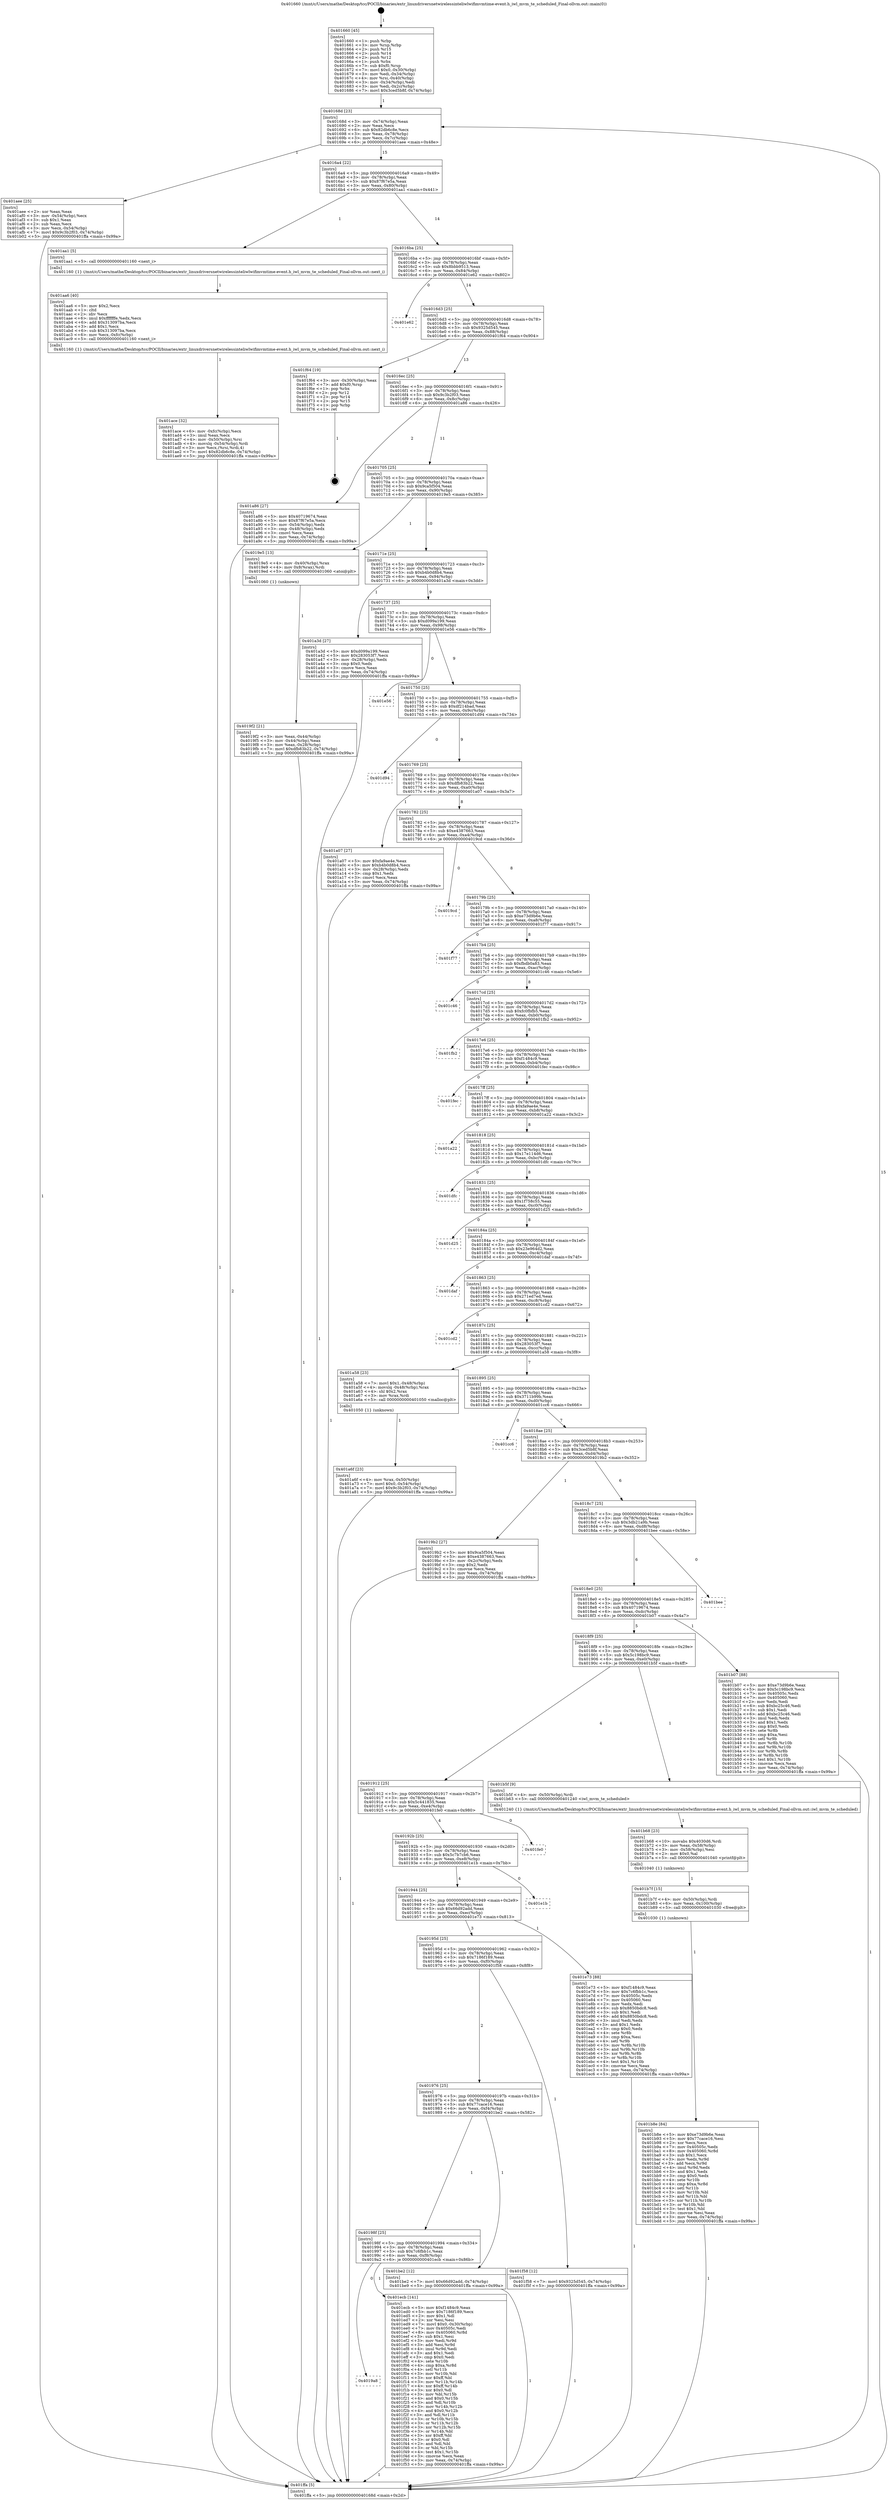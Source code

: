 digraph "0x401660" {
  label = "0x401660 (/mnt/c/Users/mathe/Desktop/tcc/POCII/binaries/extr_linuxdriversnetwirelessinteliwlwifimvmtime-event.h_iwl_mvm_te_scheduled_Final-ollvm.out::main(0))"
  labelloc = "t"
  node[shape=record]

  Entry [label="",width=0.3,height=0.3,shape=circle,fillcolor=black,style=filled]
  "0x40168d" [label="{
     0x40168d [23]\l
     | [instrs]\l
     &nbsp;&nbsp;0x40168d \<+3\>: mov -0x74(%rbp),%eax\l
     &nbsp;&nbsp;0x401690 \<+2\>: mov %eax,%ecx\l
     &nbsp;&nbsp;0x401692 \<+6\>: sub $0x82db6c8e,%ecx\l
     &nbsp;&nbsp;0x401698 \<+3\>: mov %eax,-0x78(%rbp)\l
     &nbsp;&nbsp;0x40169b \<+3\>: mov %ecx,-0x7c(%rbp)\l
     &nbsp;&nbsp;0x40169e \<+6\>: je 0000000000401aee \<main+0x48e\>\l
  }"]
  "0x401aee" [label="{
     0x401aee [25]\l
     | [instrs]\l
     &nbsp;&nbsp;0x401aee \<+2\>: xor %eax,%eax\l
     &nbsp;&nbsp;0x401af0 \<+3\>: mov -0x54(%rbp),%ecx\l
     &nbsp;&nbsp;0x401af3 \<+3\>: sub $0x1,%eax\l
     &nbsp;&nbsp;0x401af6 \<+2\>: sub %eax,%ecx\l
     &nbsp;&nbsp;0x401af8 \<+3\>: mov %ecx,-0x54(%rbp)\l
     &nbsp;&nbsp;0x401afb \<+7\>: movl $0x9c3b2f03,-0x74(%rbp)\l
     &nbsp;&nbsp;0x401b02 \<+5\>: jmp 0000000000401ffa \<main+0x99a\>\l
  }"]
  "0x4016a4" [label="{
     0x4016a4 [22]\l
     | [instrs]\l
     &nbsp;&nbsp;0x4016a4 \<+5\>: jmp 00000000004016a9 \<main+0x49\>\l
     &nbsp;&nbsp;0x4016a9 \<+3\>: mov -0x78(%rbp),%eax\l
     &nbsp;&nbsp;0x4016ac \<+5\>: sub $0x87f67e5a,%eax\l
     &nbsp;&nbsp;0x4016b1 \<+3\>: mov %eax,-0x80(%rbp)\l
     &nbsp;&nbsp;0x4016b4 \<+6\>: je 0000000000401aa1 \<main+0x441\>\l
  }"]
  Exit [label="",width=0.3,height=0.3,shape=circle,fillcolor=black,style=filled,peripheries=2]
  "0x401aa1" [label="{
     0x401aa1 [5]\l
     | [instrs]\l
     &nbsp;&nbsp;0x401aa1 \<+5\>: call 0000000000401160 \<next_i\>\l
     | [calls]\l
     &nbsp;&nbsp;0x401160 \{1\} (/mnt/c/Users/mathe/Desktop/tcc/POCII/binaries/extr_linuxdriversnetwirelessinteliwlwifimvmtime-event.h_iwl_mvm_te_scheduled_Final-ollvm.out::next_i)\l
  }"]
  "0x4016ba" [label="{
     0x4016ba [25]\l
     | [instrs]\l
     &nbsp;&nbsp;0x4016ba \<+5\>: jmp 00000000004016bf \<main+0x5f\>\l
     &nbsp;&nbsp;0x4016bf \<+3\>: mov -0x78(%rbp),%eax\l
     &nbsp;&nbsp;0x4016c2 \<+5\>: sub $0x8bbb9513,%eax\l
     &nbsp;&nbsp;0x4016c7 \<+6\>: mov %eax,-0x84(%rbp)\l
     &nbsp;&nbsp;0x4016cd \<+6\>: je 0000000000401e62 \<main+0x802\>\l
  }"]
  "0x4019a8" [label="{
     0x4019a8\l
  }", style=dashed]
  "0x401e62" [label="{
     0x401e62\l
  }", style=dashed]
  "0x4016d3" [label="{
     0x4016d3 [25]\l
     | [instrs]\l
     &nbsp;&nbsp;0x4016d3 \<+5\>: jmp 00000000004016d8 \<main+0x78\>\l
     &nbsp;&nbsp;0x4016d8 \<+3\>: mov -0x78(%rbp),%eax\l
     &nbsp;&nbsp;0x4016db \<+5\>: sub $0x9325d545,%eax\l
     &nbsp;&nbsp;0x4016e0 \<+6\>: mov %eax,-0x88(%rbp)\l
     &nbsp;&nbsp;0x4016e6 \<+6\>: je 0000000000401f64 \<main+0x904\>\l
  }"]
  "0x401ecb" [label="{
     0x401ecb [141]\l
     | [instrs]\l
     &nbsp;&nbsp;0x401ecb \<+5\>: mov $0xf1484c9,%eax\l
     &nbsp;&nbsp;0x401ed0 \<+5\>: mov $0x7186f189,%ecx\l
     &nbsp;&nbsp;0x401ed5 \<+2\>: mov $0x1,%dl\l
     &nbsp;&nbsp;0x401ed7 \<+2\>: xor %esi,%esi\l
     &nbsp;&nbsp;0x401ed9 \<+7\>: movl $0x0,-0x30(%rbp)\l
     &nbsp;&nbsp;0x401ee0 \<+7\>: mov 0x40505c,%edi\l
     &nbsp;&nbsp;0x401ee7 \<+8\>: mov 0x405060,%r8d\l
     &nbsp;&nbsp;0x401eef \<+3\>: sub $0x1,%esi\l
     &nbsp;&nbsp;0x401ef2 \<+3\>: mov %edi,%r9d\l
     &nbsp;&nbsp;0x401ef5 \<+3\>: add %esi,%r9d\l
     &nbsp;&nbsp;0x401ef8 \<+4\>: imul %r9d,%edi\l
     &nbsp;&nbsp;0x401efc \<+3\>: and $0x1,%edi\l
     &nbsp;&nbsp;0x401eff \<+3\>: cmp $0x0,%edi\l
     &nbsp;&nbsp;0x401f02 \<+4\>: sete %r10b\l
     &nbsp;&nbsp;0x401f06 \<+4\>: cmp $0xa,%r8d\l
     &nbsp;&nbsp;0x401f0a \<+4\>: setl %r11b\l
     &nbsp;&nbsp;0x401f0e \<+3\>: mov %r10b,%bl\l
     &nbsp;&nbsp;0x401f11 \<+3\>: xor $0xff,%bl\l
     &nbsp;&nbsp;0x401f14 \<+3\>: mov %r11b,%r14b\l
     &nbsp;&nbsp;0x401f17 \<+4\>: xor $0xff,%r14b\l
     &nbsp;&nbsp;0x401f1b \<+3\>: xor $0x0,%dl\l
     &nbsp;&nbsp;0x401f1e \<+3\>: mov %bl,%r15b\l
     &nbsp;&nbsp;0x401f21 \<+4\>: and $0x0,%r15b\l
     &nbsp;&nbsp;0x401f25 \<+3\>: and %dl,%r10b\l
     &nbsp;&nbsp;0x401f28 \<+3\>: mov %r14b,%r12b\l
     &nbsp;&nbsp;0x401f2b \<+4\>: and $0x0,%r12b\l
     &nbsp;&nbsp;0x401f2f \<+3\>: and %dl,%r11b\l
     &nbsp;&nbsp;0x401f32 \<+3\>: or %r10b,%r15b\l
     &nbsp;&nbsp;0x401f35 \<+3\>: or %r11b,%r12b\l
     &nbsp;&nbsp;0x401f38 \<+3\>: xor %r12b,%r15b\l
     &nbsp;&nbsp;0x401f3b \<+3\>: or %r14b,%bl\l
     &nbsp;&nbsp;0x401f3e \<+3\>: xor $0xff,%bl\l
     &nbsp;&nbsp;0x401f41 \<+3\>: or $0x0,%dl\l
     &nbsp;&nbsp;0x401f44 \<+2\>: and %dl,%bl\l
     &nbsp;&nbsp;0x401f46 \<+3\>: or %bl,%r15b\l
     &nbsp;&nbsp;0x401f49 \<+4\>: test $0x1,%r15b\l
     &nbsp;&nbsp;0x401f4d \<+3\>: cmovne %ecx,%eax\l
     &nbsp;&nbsp;0x401f50 \<+3\>: mov %eax,-0x74(%rbp)\l
     &nbsp;&nbsp;0x401f53 \<+5\>: jmp 0000000000401ffa \<main+0x99a\>\l
  }"]
  "0x401f64" [label="{
     0x401f64 [19]\l
     | [instrs]\l
     &nbsp;&nbsp;0x401f64 \<+3\>: mov -0x30(%rbp),%eax\l
     &nbsp;&nbsp;0x401f67 \<+7\>: add $0xf0,%rsp\l
     &nbsp;&nbsp;0x401f6e \<+1\>: pop %rbx\l
     &nbsp;&nbsp;0x401f6f \<+2\>: pop %r12\l
     &nbsp;&nbsp;0x401f71 \<+2\>: pop %r14\l
     &nbsp;&nbsp;0x401f73 \<+2\>: pop %r15\l
     &nbsp;&nbsp;0x401f75 \<+1\>: pop %rbp\l
     &nbsp;&nbsp;0x401f76 \<+1\>: ret\l
  }"]
  "0x4016ec" [label="{
     0x4016ec [25]\l
     | [instrs]\l
     &nbsp;&nbsp;0x4016ec \<+5\>: jmp 00000000004016f1 \<main+0x91\>\l
     &nbsp;&nbsp;0x4016f1 \<+3\>: mov -0x78(%rbp),%eax\l
     &nbsp;&nbsp;0x4016f4 \<+5\>: sub $0x9c3b2f03,%eax\l
     &nbsp;&nbsp;0x4016f9 \<+6\>: mov %eax,-0x8c(%rbp)\l
     &nbsp;&nbsp;0x4016ff \<+6\>: je 0000000000401a86 \<main+0x426\>\l
  }"]
  "0x40198f" [label="{
     0x40198f [25]\l
     | [instrs]\l
     &nbsp;&nbsp;0x40198f \<+5\>: jmp 0000000000401994 \<main+0x334\>\l
     &nbsp;&nbsp;0x401994 \<+3\>: mov -0x78(%rbp),%eax\l
     &nbsp;&nbsp;0x401997 \<+5\>: sub $0x7c6fbb1c,%eax\l
     &nbsp;&nbsp;0x40199c \<+6\>: mov %eax,-0xf8(%rbp)\l
     &nbsp;&nbsp;0x4019a2 \<+6\>: je 0000000000401ecb \<main+0x86b\>\l
  }"]
  "0x401a86" [label="{
     0x401a86 [27]\l
     | [instrs]\l
     &nbsp;&nbsp;0x401a86 \<+5\>: mov $0x40719674,%eax\l
     &nbsp;&nbsp;0x401a8b \<+5\>: mov $0x87f67e5a,%ecx\l
     &nbsp;&nbsp;0x401a90 \<+3\>: mov -0x54(%rbp),%edx\l
     &nbsp;&nbsp;0x401a93 \<+3\>: cmp -0x48(%rbp),%edx\l
     &nbsp;&nbsp;0x401a96 \<+3\>: cmovl %ecx,%eax\l
     &nbsp;&nbsp;0x401a99 \<+3\>: mov %eax,-0x74(%rbp)\l
     &nbsp;&nbsp;0x401a9c \<+5\>: jmp 0000000000401ffa \<main+0x99a\>\l
  }"]
  "0x401705" [label="{
     0x401705 [25]\l
     | [instrs]\l
     &nbsp;&nbsp;0x401705 \<+5\>: jmp 000000000040170a \<main+0xaa\>\l
     &nbsp;&nbsp;0x40170a \<+3\>: mov -0x78(%rbp),%eax\l
     &nbsp;&nbsp;0x40170d \<+5\>: sub $0x9ca5f504,%eax\l
     &nbsp;&nbsp;0x401712 \<+6\>: mov %eax,-0x90(%rbp)\l
     &nbsp;&nbsp;0x401718 \<+6\>: je 00000000004019e5 \<main+0x385\>\l
  }"]
  "0x401be2" [label="{
     0x401be2 [12]\l
     | [instrs]\l
     &nbsp;&nbsp;0x401be2 \<+7\>: movl $0x66d92add,-0x74(%rbp)\l
     &nbsp;&nbsp;0x401be9 \<+5\>: jmp 0000000000401ffa \<main+0x99a\>\l
  }"]
  "0x4019e5" [label="{
     0x4019e5 [13]\l
     | [instrs]\l
     &nbsp;&nbsp;0x4019e5 \<+4\>: mov -0x40(%rbp),%rax\l
     &nbsp;&nbsp;0x4019e9 \<+4\>: mov 0x8(%rax),%rdi\l
     &nbsp;&nbsp;0x4019ed \<+5\>: call 0000000000401060 \<atoi@plt\>\l
     | [calls]\l
     &nbsp;&nbsp;0x401060 \{1\} (unknown)\l
  }"]
  "0x40171e" [label="{
     0x40171e [25]\l
     | [instrs]\l
     &nbsp;&nbsp;0x40171e \<+5\>: jmp 0000000000401723 \<main+0xc3\>\l
     &nbsp;&nbsp;0x401723 \<+3\>: mov -0x78(%rbp),%eax\l
     &nbsp;&nbsp;0x401726 \<+5\>: sub $0xb4b0d8b4,%eax\l
     &nbsp;&nbsp;0x40172b \<+6\>: mov %eax,-0x94(%rbp)\l
     &nbsp;&nbsp;0x401731 \<+6\>: je 0000000000401a3d \<main+0x3dd\>\l
  }"]
  "0x401976" [label="{
     0x401976 [25]\l
     | [instrs]\l
     &nbsp;&nbsp;0x401976 \<+5\>: jmp 000000000040197b \<main+0x31b\>\l
     &nbsp;&nbsp;0x40197b \<+3\>: mov -0x78(%rbp),%eax\l
     &nbsp;&nbsp;0x40197e \<+5\>: sub $0x77cace16,%eax\l
     &nbsp;&nbsp;0x401983 \<+6\>: mov %eax,-0xf4(%rbp)\l
     &nbsp;&nbsp;0x401989 \<+6\>: je 0000000000401be2 \<main+0x582\>\l
  }"]
  "0x401a3d" [label="{
     0x401a3d [27]\l
     | [instrs]\l
     &nbsp;&nbsp;0x401a3d \<+5\>: mov $0xd099a199,%eax\l
     &nbsp;&nbsp;0x401a42 \<+5\>: mov $0x283053f7,%ecx\l
     &nbsp;&nbsp;0x401a47 \<+3\>: mov -0x28(%rbp),%edx\l
     &nbsp;&nbsp;0x401a4a \<+3\>: cmp $0x0,%edx\l
     &nbsp;&nbsp;0x401a4d \<+3\>: cmove %ecx,%eax\l
     &nbsp;&nbsp;0x401a50 \<+3\>: mov %eax,-0x74(%rbp)\l
     &nbsp;&nbsp;0x401a53 \<+5\>: jmp 0000000000401ffa \<main+0x99a\>\l
  }"]
  "0x401737" [label="{
     0x401737 [25]\l
     | [instrs]\l
     &nbsp;&nbsp;0x401737 \<+5\>: jmp 000000000040173c \<main+0xdc\>\l
     &nbsp;&nbsp;0x40173c \<+3\>: mov -0x78(%rbp),%eax\l
     &nbsp;&nbsp;0x40173f \<+5\>: sub $0xd099a199,%eax\l
     &nbsp;&nbsp;0x401744 \<+6\>: mov %eax,-0x98(%rbp)\l
     &nbsp;&nbsp;0x40174a \<+6\>: je 0000000000401e56 \<main+0x7f6\>\l
  }"]
  "0x401f58" [label="{
     0x401f58 [12]\l
     | [instrs]\l
     &nbsp;&nbsp;0x401f58 \<+7\>: movl $0x9325d545,-0x74(%rbp)\l
     &nbsp;&nbsp;0x401f5f \<+5\>: jmp 0000000000401ffa \<main+0x99a\>\l
  }"]
  "0x401e56" [label="{
     0x401e56\l
  }", style=dashed]
  "0x401750" [label="{
     0x401750 [25]\l
     | [instrs]\l
     &nbsp;&nbsp;0x401750 \<+5\>: jmp 0000000000401755 \<main+0xf5\>\l
     &nbsp;&nbsp;0x401755 \<+3\>: mov -0x78(%rbp),%eax\l
     &nbsp;&nbsp;0x401758 \<+5\>: sub $0xdf214bad,%eax\l
     &nbsp;&nbsp;0x40175d \<+6\>: mov %eax,-0x9c(%rbp)\l
     &nbsp;&nbsp;0x401763 \<+6\>: je 0000000000401d94 \<main+0x734\>\l
  }"]
  "0x40195d" [label="{
     0x40195d [25]\l
     | [instrs]\l
     &nbsp;&nbsp;0x40195d \<+5\>: jmp 0000000000401962 \<main+0x302\>\l
     &nbsp;&nbsp;0x401962 \<+3\>: mov -0x78(%rbp),%eax\l
     &nbsp;&nbsp;0x401965 \<+5\>: sub $0x7186f189,%eax\l
     &nbsp;&nbsp;0x40196a \<+6\>: mov %eax,-0xf0(%rbp)\l
     &nbsp;&nbsp;0x401970 \<+6\>: je 0000000000401f58 \<main+0x8f8\>\l
  }"]
  "0x401d94" [label="{
     0x401d94\l
  }", style=dashed]
  "0x401769" [label="{
     0x401769 [25]\l
     | [instrs]\l
     &nbsp;&nbsp;0x401769 \<+5\>: jmp 000000000040176e \<main+0x10e\>\l
     &nbsp;&nbsp;0x40176e \<+3\>: mov -0x78(%rbp),%eax\l
     &nbsp;&nbsp;0x401771 \<+5\>: sub $0xdfb83b22,%eax\l
     &nbsp;&nbsp;0x401776 \<+6\>: mov %eax,-0xa0(%rbp)\l
     &nbsp;&nbsp;0x40177c \<+6\>: je 0000000000401a07 \<main+0x3a7\>\l
  }"]
  "0x401e73" [label="{
     0x401e73 [88]\l
     | [instrs]\l
     &nbsp;&nbsp;0x401e73 \<+5\>: mov $0xf1484c9,%eax\l
     &nbsp;&nbsp;0x401e78 \<+5\>: mov $0x7c6fbb1c,%ecx\l
     &nbsp;&nbsp;0x401e7d \<+7\>: mov 0x40505c,%edx\l
     &nbsp;&nbsp;0x401e84 \<+7\>: mov 0x405060,%esi\l
     &nbsp;&nbsp;0x401e8b \<+2\>: mov %edx,%edi\l
     &nbsp;&nbsp;0x401e8d \<+6\>: sub $0x8850bdc8,%edi\l
     &nbsp;&nbsp;0x401e93 \<+3\>: sub $0x1,%edi\l
     &nbsp;&nbsp;0x401e96 \<+6\>: add $0x8850bdc8,%edi\l
     &nbsp;&nbsp;0x401e9c \<+3\>: imul %edi,%edx\l
     &nbsp;&nbsp;0x401e9f \<+3\>: and $0x1,%edx\l
     &nbsp;&nbsp;0x401ea2 \<+3\>: cmp $0x0,%edx\l
     &nbsp;&nbsp;0x401ea5 \<+4\>: sete %r8b\l
     &nbsp;&nbsp;0x401ea9 \<+3\>: cmp $0xa,%esi\l
     &nbsp;&nbsp;0x401eac \<+4\>: setl %r9b\l
     &nbsp;&nbsp;0x401eb0 \<+3\>: mov %r8b,%r10b\l
     &nbsp;&nbsp;0x401eb3 \<+3\>: and %r9b,%r10b\l
     &nbsp;&nbsp;0x401eb6 \<+3\>: xor %r9b,%r8b\l
     &nbsp;&nbsp;0x401eb9 \<+3\>: or %r8b,%r10b\l
     &nbsp;&nbsp;0x401ebc \<+4\>: test $0x1,%r10b\l
     &nbsp;&nbsp;0x401ec0 \<+3\>: cmovne %ecx,%eax\l
     &nbsp;&nbsp;0x401ec3 \<+3\>: mov %eax,-0x74(%rbp)\l
     &nbsp;&nbsp;0x401ec6 \<+5\>: jmp 0000000000401ffa \<main+0x99a\>\l
  }"]
  "0x401a07" [label="{
     0x401a07 [27]\l
     | [instrs]\l
     &nbsp;&nbsp;0x401a07 \<+5\>: mov $0xfa9ae4e,%eax\l
     &nbsp;&nbsp;0x401a0c \<+5\>: mov $0xb4b0d8b4,%ecx\l
     &nbsp;&nbsp;0x401a11 \<+3\>: mov -0x28(%rbp),%edx\l
     &nbsp;&nbsp;0x401a14 \<+3\>: cmp $0x1,%edx\l
     &nbsp;&nbsp;0x401a17 \<+3\>: cmovl %ecx,%eax\l
     &nbsp;&nbsp;0x401a1a \<+3\>: mov %eax,-0x74(%rbp)\l
     &nbsp;&nbsp;0x401a1d \<+5\>: jmp 0000000000401ffa \<main+0x99a\>\l
  }"]
  "0x401782" [label="{
     0x401782 [25]\l
     | [instrs]\l
     &nbsp;&nbsp;0x401782 \<+5\>: jmp 0000000000401787 \<main+0x127\>\l
     &nbsp;&nbsp;0x401787 \<+3\>: mov -0x78(%rbp),%eax\l
     &nbsp;&nbsp;0x40178a \<+5\>: sub $0xe4387663,%eax\l
     &nbsp;&nbsp;0x40178f \<+6\>: mov %eax,-0xa4(%rbp)\l
     &nbsp;&nbsp;0x401795 \<+6\>: je 00000000004019cd \<main+0x36d\>\l
  }"]
  "0x401944" [label="{
     0x401944 [25]\l
     | [instrs]\l
     &nbsp;&nbsp;0x401944 \<+5\>: jmp 0000000000401949 \<main+0x2e9\>\l
     &nbsp;&nbsp;0x401949 \<+3\>: mov -0x78(%rbp),%eax\l
     &nbsp;&nbsp;0x40194c \<+5\>: sub $0x66d92add,%eax\l
     &nbsp;&nbsp;0x401951 \<+6\>: mov %eax,-0xec(%rbp)\l
     &nbsp;&nbsp;0x401957 \<+6\>: je 0000000000401e73 \<main+0x813\>\l
  }"]
  "0x4019cd" [label="{
     0x4019cd\l
  }", style=dashed]
  "0x40179b" [label="{
     0x40179b [25]\l
     | [instrs]\l
     &nbsp;&nbsp;0x40179b \<+5\>: jmp 00000000004017a0 \<main+0x140\>\l
     &nbsp;&nbsp;0x4017a0 \<+3\>: mov -0x78(%rbp),%eax\l
     &nbsp;&nbsp;0x4017a3 \<+5\>: sub $0xe73d9b6e,%eax\l
     &nbsp;&nbsp;0x4017a8 \<+6\>: mov %eax,-0xa8(%rbp)\l
     &nbsp;&nbsp;0x4017ae \<+6\>: je 0000000000401f77 \<main+0x917\>\l
  }"]
  "0x401e1b" [label="{
     0x401e1b\l
  }", style=dashed]
  "0x401f77" [label="{
     0x401f77\l
  }", style=dashed]
  "0x4017b4" [label="{
     0x4017b4 [25]\l
     | [instrs]\l
     &nbsp;&nbsp;0x4017b4 \<+5\>: jmp 00000000004017b9 \<main+0x159\>\l
     &nbsp;&nbsp;0x4017b9 \<+3\>: mov -0x78(%rbp),%eax\l
     &nbsp;&nbsp;0x4017bc \<+5\>: sub $0xfbdb0a83,%eax\l
     &nbsp;&nbsp;0x4017c1 \<+6\>: mov %eax,-0xac(%rbp)\l
     &nbsp;&nbsp;0x4017c7 \<+6\>: je 0000000000401c46 \<main+0x5e6\>\l
  }"]
  "0x40192b" [label="{
     0x40192b [25]\l
     | [instrs]\l
     &nbsp;&nbsp;0x40192b \<+5\>: jmp 0000000000401930 \<main+0x2d0\>\l
     &nbsp;&nbsp;0x401930 \<+3\>: mov -0x78(%rbp),%eax\l
     &nbsp;&nbsp;0x401933 \<+5\>: sub $0x5c7b7cb6,%eax\l
     &nbsp;&nbsp;0x401938 \<+6\>: mov %eax,-0xe8(%rbp)\l
     &nbsp;&nbsp;0x40193e \<+6\>: je 0000000000401e1b \<main+0x7bb\>\l
  }"]
  "0x401c46" [label="{
     0x401c46\l
  }", style=dashed]
  "0x4017cd" [label="{
     0x4017cd [25]\l
     | [instrs]\l
     &nbsp;&nbsp;0x4017cd \<+5\>: jmp 00000000004017d2 \<main+0x172\>\l
     &nbsp;&nbsp;0x4017d2 \<+3\>: mov -0x78(%rbp),%eax\l
     &nbsp;&nbsp;0x4017d5 \<+5\>: sub $0xfc0fbfb5,%eax\l
     &nbsp;&nbsp;0x4017da \<+6\>: mov %eax,-0xb0(%rbp)\l
     &nbsp;&nbsp;0x4017e0 \<+6\>: je 0000000000401fb2 \<main+0x952\>\l
  }"]
  "0x401fe0" [label="{
     0x401fe0\l
  }", style=dashed]
  "0x401fb2" [label="{
     0x401fb2\l
  }", style=dashed]
  "0x4017e6" [label="{
     0x4017e6 [25]\l
     | [instrs]\l
     &nbsp;&nbsp;0x4017e6 \<+5\>: jmp 00000000004017eb \<main+0x18b\>\l
     &nbsp;&nbsp;0x4017eb \<+3\>: mov -0x78(%rbp),%eax\l
     &nbsp;&nbsp;0x4017ee \<+5\>: sub $0xf1484c9,%eax\l
     &nbsp;&nbsp;0x4017f3 \<+6\>: mov %eax,-0xb4(%rbp)\l
     &nbsp;&nbsp;0x4017f9 \<+6\>: je 0000000000401fec \<main+0x98c\>\l
  }"]
  "0x401b8e" [label="{
     0x401b8e [84]\l
     | [instrs]\l
     &nbsp;&nbsp;0x401b8e \<+5\>: mov $0xe73d9b6e,%eax\l
     &nbsp;&nbsp;0x401b93 \<+5\>: mov $0x77cace16,%esi\l
     &nbsp;&nbsp;0x401b98 \<+2\>: xor %ecx,%ecx\l
     &nbsp;&nbsp;0x401b9a \<+7\>: mov 0x40505c,%edx\l
     &nbsp;&nbsp;0x401ba1 \<+8\>: mov 0x405060,%r8d\l
     &nbsp;&nbsp;0x401ba9 \<+3\>: sub $0x1,%ecx\l
     &nbsp;&nbsp;0x401bac \<+3\>: mov %edx,%r9d\l
     &nbsp;&nbsp;0x401baf \<+3\>: add %ecx,%r9d\l
     &nbsp;&nbsp;0x401bb2 \<+4\>: imul %r9d,%edx\l
     &nbsp;&nbsp;0x401bb6 \<+3\>: and $0x1,%edx\l
     &nbsp;&nbsp;0x401bb9 \<+3\>: cmp $0x0,%edx\l
     &nbsp;&nbsp;0x401bbc \<+4\>: sete %r10b\l
     &nbsp;&nbsp;0x401bc0 \<+4\>: cmp $0xa,%r8d\l
     &nbsp;&nbsp;0x401bc4 \<+4\>: setl %r11b\l
     &nbsp;&nbsp;0x401bc8 \<+3\>: mov %r10b,%bl\l
     &nbsp;&nbsp;0x401bcb \<+3\>: and %r11b,%bl\l
     &nbsp;&nbsp;0x401bce \<+3\>: xor %r11b,%r10b\l
     &nbsp;&nbsp;0x401bd1 \<+3\>: or %r10b,%bl\l
     &nbsp;&nbsp;0x401bd4 \<+3\>: test $0x1,%bl\l
     &nbsp;&nbsp;0x401bd7 \<+3\>: cmovne %esi,%eax\l
     &nbsp;&nbsp;0x401bda \<+3\>: mov %eax,-0x74(%rbp)\l
     &nbsp;&nbsp;0x401bdd \<+5\>: jmp 0000000000401ffa \<main+0x99a\>\l
  }"]
  "0x401fec" [label="{
     0x401fec\l
  }", style=dashed]
  "0x4017ff" [label="{
     0x4017ff [25]\l
     | [instrs]\l
     &nbsp;&nbsp;0x4017ff \<+5\>: jmp 0000000000401804 \<main+0x1a4\>\l
     &nbsp;&nbsp;0x401804 \<+3\>: mov -0x78(%rbp),%eax\l
     &nbsp;&nbsp;0x401807 \<+5\>: sub $0xfa9ae4e,%eax\l
     &nbsp;&nbsp;0x40180c \<+6\>: mov %eax,-0xb8(%rbp)\l
     &nbsp;&nbsp;0x401812 \<+6\>: je 0000000000401a22 \<main+0x3c2\>\l
  }"]
  "0x401b7f" [label="{
     0x401b7f [15]\l
     | [instrs]\l
     &nbsp;&nbsp;0x401b7f \<+4\>: mov -0x50(%rbp),%rdi\l
     &nbsp;&nbsp;0x401b83 \<+6\>: mov %eax,-0x100(%rbp)\l
     &nbsp;&nbsp;0x401b89 \<+5\>: call 0000000000401030 \<free@plt\>\l
     | [calls]\l
     &nbsp;&nbsp;0x401030 \{1\} (unknown)\l
  }"]
  "0x401a22" [label="{
     0x401a22\l
  }", style=dashed]
  "0x401818" [label="{
     0x401818 [25]\l
     | [instrs]\l
     &nbsp;&nbsp;0x401818 \<+5\>: jmp 000000000040181d \<main+0x1bd\>\l
     &nbsp;&nbsp;0x40181d \<+3\>: mov -0x78(%rbp),%eax\l
     &nbsp;&nbsp;0x401820 \<+5\>: sub $0x17e114d6,%eax\l
     &nbsp;&nbsp;0x401825 \<+6\>: mov %eax,-0xbc(%rbp)\l
     &nbsp;&nbsp;0x40182b \<+6\>: je 0000000000401dfc \<main+0x79c\>\l
  }"]
  "0x401b68" [label="{
     0x401b68 [23]\l
     | [instrs]\l
     &nbsp;&nbsp;0x401b68 \<+10\>: movabs $0x4030d6,%rdi\l
     &nbsp;&nbsp;0x401b72 \<+3\>: mov %eax,-0x58(%rbp)\l
     &nbsp;&nbsp;0x401b75 \<+3\>: mov -0x58(%rbp),%esi\l
     &nbsp;&nbsp;0x401b78 \<+2\>: mov $0x0,%al\l
     &nbsp;&nbsp;0x401b7a \<+5\>: call 0000000000401040 \<printf@plt\>\l
     | [calls]\l
     &nbsp;&nbsp;0x401040 \{1\} (unknown)\l
  }"]
  "0x401dfc" [label="{
     0x401dfc\l
  }", style=dashed]
  "0x401831" [label="{
     0x401831 [25]\l
     | [instrs]\l
     &nbsp;&nbsp;0x401831 \<+5\>: jmp 0000000000401836 \<main+0x1d6\>\l
     &nbsp;&nbsp;0x401836 \<+3\>: mov -0x78(%rbp),%eax\l
     &nbsp;&nbsp;0x401839 \<+5\>: sub $0x1f758c55,%eax\l
     &nbsp;&nbsp;0x40183e \<+6\>: mov %eax,-0xc0(%rbp)\l
     &nbsp;&nbsp;0x401844 \<+6\>: je 0000000000401d25 \<main+0x6c5\>\l
  }"]
  "0x401912" [label="{
     0x401912 [25]\l
     | [instrs]\l
     &nbsp;&nbsp;0x401912 \<+5\>: jmp 0000000000401917 \<main+0x2b7\>\l
     &nbsp;&nbsp;0x401917 \<+3\>: mov -0x78(%rbp),%eax\l
     &nbsp;&nbsp;0x40191a \<+5\>: sub $0x5c441835,%eax\l
     &nbsp;&nbsp;0x40191f \<+6\>: mov %eax,-0xe4(%rbp)\l
     &nbsp;&nbsp;0x401925 \<+6\>: je 0000000000401fe0 \<main+0x980\>\l
  }"]
  "0x401d25" [label="{
     0x401d25\l
  }", style=dashed]
  "0x40184a" [label="{
     0x40184a [25]\l
     | [instrs]\l
     &nbsp;&nbsp;0x40184a \<+5\>: jmp 000000000040184f \<main+0x1ef\>\l
     &nbsp;&nbsp;0x40184f \<+3\>: mov -0x78(%rbp),%eax\l
     &nbsp;&nbsp;0x401852 \<+5\>: sub $0x23e964d2,%eax\l
     &nbsp;&nbsp;0x401857 \<+6\>: mov %eax,-0xc4(%rbp)\l
     &nbsp;&nbsp;0x40185d \<+6\>: je 0000000000401daf \<main+0x74f\>\l
  }"]
  "0x401b5f" [label="{
     0x401b5f [9]\l
     | [instrs]\l
     &nbsp;&nbsp;0x401b5f \<+4\>: mov -0x50(%rbp),%rdi\l
     &nbsp;&nbsp;0x401b63 \<+5\>: call 0000000000401240 \<iwl_mvm_te_scheduled\>\l
     | [calls]\l
     &nbsp;&nbsp;0x401240 \{1\} (/mnt/c/Users/mathe/Desktop/tcc/POCII/binaries/extr_linuxdriversnetwirelessinteliwlwifimvmtime-event.h_iwl_mvm_te_scheduled_Final-ollvm.out::iwl_mvm_te_scheduled)\l
  }"]
  "0x401daf" [label="{
     0x401daf\l
  }", style=dashed]
  "0x401863" [label="{
     0x401863 [25]\l
     | [instrs]\l
     &nbsp;&nbsp;0x401863 \<+5\>: jmp 0000000000401868 \<main+0x208\>\l
     &nbsp;&nbsp;0x401868 \<+3\>: mov -0x78(%rbp),%eax\l
     &nbsp;&nbsp;0x40186b \<+5\>: sub $0x271ed7ed,%eax\l
     &nbsp;&nbsp;0x401870 \<+6\>: mov %eax,-0xc8(%rbp)\l
     &nbsp;&nbsp;0x401876 \<+6\>: je 0000000000401cd2 \<main+0x672\>\l
  }"]
  "0x4018f9" [label="{
     0x4018f9 [25]\l
     | [instrs]\l
     &nbsp;&nbsp;0x4018f9 \<+5\>: jmp 00000000004018fe \<main+0x29e\>\l
     &nbsp;&nbsp;0x4018fe \<+3\>: mov -0x78(%rbp),%eax\l
     &nbsp;&nbsp;0x401901 \<+5\>: sub $0x5c198bc9,%eax\l
     &nbsp;&nbsp;0x401906 \<+6\>: mov %eax,-0xe0(%rbp)\l
     &nbsp;&nbsp;0x40190c \<+6\>: je 0000000000401b5f \<main+0x4ff\>\l
  }"]
  "0x401cd2" [label="{
     0x401cd2\l
  }", style=dashed]
  "0x40187c" [label="{
     0x40187c [25]\l
     | [instrs]\l
     &nbsp;&nbsp;0x40187c \<+5\>: jmp 0000000000401881 \<main+0x221\>\l
     &nbsp;&nbsp;0x401881 \<+3\>: mov -0x78(%rbp),%eax\l
     &nbsp;&nbsp;0x401884 \<+5\>: sub $0x283053f7,%eax\l
     &nbsp;&nbsp;0x401889 \<+6\>: mov %eax,-0xcc(%rbp)\l
     &nbsp;&nbsp;0x40188f \<+6\>: je 0000000000401a58 \<main+0x3f8\>\l
  }"]
  "0x401b07" [label="{
     0x401b07 [88]\l
     | [instrs]\l
     &nbsp;&nbsp;0x401b07 \<+5\>: mov $0xe73d9b6e,%eax\l
     &nbsp;&nbsp;0x401b0c \<+5\>: mov $0x5c198bc9,%ecx\l
     &nbsp;&nbsp;0x401b11 \<+7\>: mov 0x40505c,%edx\l
     &nbsp;&nbsp;0x401b18 \<+7\>: mov 0x405060,%esi\l
     &nbsp;&nbsp;0x401b1f \<+2\>: mov %edx,%edi\l
     &nbsp;&nbsp;0x401b21 \<+6\>: sub $0xbc25c46,%edi\l
     &nbsp;&nbsp;0x401b27 \<+3\>: sub $0x1,%edi\l
     &nbsp;&nbsp;0x401b2a \<+6\>: add $0xbc25c46,%edi\l
     &nbsp;&nbsp;0x401b30 \<+3\>: imul %edi,%edx\l
     &nbsp;&nbsp;0x401b33 \<+3\>: and $0x1,%edx\l
     &nbsp;&nbsp;0x401b36 \<+3\>: cmp $0x0,%edx\l
     &nbsp;&nbsp;0x401b39 \<+4\>: sete %r8b\l
     &nbsp;&nbsp;0x401b3d \<+3\>: cmp $0xa,%esi\l
     &nbsp;&nbsp;0x401b40 \<+4\>: setl %r9b\l
     &nbsp;&nbsp;0x401b44 \<+3\>: mov %r8b,%r10b\l
     &nbsp;&nbsp;0x401b47 \<+3\>: and %r9b,%r10b\l
     &nbsp;&nbsp;0x401b4a \<+3\>: xor %r9b,%r8b\l
     &nbsp;&nbsp;0x401b4d \<+3\>: or %r8b,%r10b\l
     &nbsp;&nbsp;0x401b50 \<+4\>: test $0x1,%r10b\l
     &nbsp;&nbsp;0x401b54 \<+3\>: cmovne %ecx,%eax\l
     &nbsp;&nbsp;0x401b57 \<+3\>: mov %eax,-0x74(%rbp)\l
     &nbsp;&nbsp;0x401b5a \<+5\>: jmp 0000000000401ffa \<main+0x99a\>\l
  }"]
  "0x401a58" [label="{
     0x401a58 [23]\l
     | [instrs]\l
     &nbsp;&nbsp;0x401a58 \<+7\>: movl $0x1,-0x48(%rbp)\l
     &nbsp;&nbsp;0x401a5f \<+4\>: movslq -0x48(%rbp),%rax\l
     &nbsp;&nbsp;0x401a63 \<+4\>: shl $0x2,%rax\l
     &nbsp;&nbsp;0x401a67 \<+3\>: mov %rax,%rdi\l
     &nbsp;&nbsp;0x401a6a \<+5\>: call 0000000000401050 \<malloc@plt\>\l
     | [calls]\l
     &nbsp;&nbsp;0x401050 \{1\} (unknown)\l
  }"]
  "0x401895" [label="{
     0x401895 [25]\l
     | [instrs]\l
     &nbsp;&nbsp;0x401895 \<+5\>: jmp 000000000040189a \<main+0x23a\>\l
     &nbsp;&nbsp;0x40189a \<+3\>: mov -0x78(%rbp),%eax\l
     &nbsp;&nbsp;0x40189d \<+5\>: sub $0x3711b99b,%eax\l
     &nbsp;&nbsp;0x4018a2 \<+6\>: mov %eax,-0xd0(%rbp)\l
     &nbsp;&nbsp;0x4018a8 \<+6\>: je 0000000000401cc6 \<main+0x666\>\l
  }"]
  "0x4018e0" [label="{
     0x4018e0 [25]\l
     | [instrs]\l
     &nbsp;&nbsp;0x4018e0 \<+5\>: jmp 00000000004018e5 \<main+0x285\>\l
     &nbsp;&nbsp;0x4018e5 \<+3\>: mov -0x78(%rbp),%eax\l
     &nbsp;&nbsp;0x4018e8 \<+5\>: sub $0x40719674,%eax\l
     &nbsp;&nbsp;0x4018ed \<+6\>: mov %eax,-0xdc(%rbp)\l
     &nbsp;&nbsp;0x4018f3 \<+6\>: je 0000000000401b07 \<main+0x4a7\>\l
  }"]
  "0x401cc6" [label="{
     0x401cc6\l
  }", style=dashed]
  "0x4018ae" [label="{
     0x4018ae [25]\l
     | [instrs]\l
     &nbsp;&nbsp;0x4018ae \<+5\>: jmp 00000000004018b3 \<main+0x253\>\l
     &nbsp;&nbsp;0x4018b3 \<+3\>: mov -0x78(%rbp),%eax\l
     &nbsp;&nbsp;0x4018b6 \<+5\>: sub $0x3ced5b8f,%eax\l
     &nbsp;&nbsp;0x4018bb \<+6\>: mov %eax,-0xd4(%rbp)\l
     &nbsp;&nbsp;0x4018c1 \<+6\>: je 00000000004019b2 \<main+0x352\>\l
  }"]
  "0x401bee" [label="{
     0x401bee\l
  }", style=dashed]
  "0x4019b2" [label="{
     0x4019b2 [27]\l
     | [instrs]\l
     &nbsp;&nbsp;0x4019b2 \<+5\>: mov $0x9ca5f504,%eax\l
     &nbsp;&nbsp;0x4019b7 \<+5\>: mov $0xe4387663,%ecx\l
     &nbsp;&nbsp;0x4019bc \<+3\>: mov -0x2c(%rbp),%edx\l
     &nbsp;&nbsp;0x4019bf \<+3\>: cmp $0x2,%edx\l
     &nbsp;&nbsp;0x4019c2 \<+3\>: cmovne %ecx,%eax\l
     &nbsp;&nbsp;0x4019c5 \<+3\>: mov %eax,-0x74(%rbp)\l
     &nbsp;&nbsp;0x4019c8 \<+5\>: jmp 0000000000401ffa \<main+0x99a\>\l
  }"]
  "0x4018c7" [label="{
     0x4018c7 [25]\l
     | [instrs]\l
     &nbsp;&nbsp;0x4018c7 \<+5\>: jmp 00000000004018cc \<main+0x26c\>\l
     &nbsp;&nbsp;0x4018cc \<+3\>: mov -0x78(%rbp),%eax\l
     &nbsp;&nbsp;0x4018cf \<+5\>: sub $0x3db21a9b,%eax\l
     &nbsp;&nbsp;0x4018d4 \<+6\>: mov %eax,-0xd8(%rbp)\l
     &nbsp;&nbsp;0x4018da \<+6\>: je 0000000000401bee \<main+0x58e\>\l
  }"]
  "0x401ffa" [label="{
     0x401ffa [5]\l
     | [instrs]\l
     &nbsp;&nbsp;0x401ffa \<+5\>: jmp 000000000040168d \<main+0x2d\>\l
  }"]
  "0x401660" [label="{
     0x401660 [45]\l
     | [instrs]\l
     &nbsp;&nbsp;0x401660 \<+1\>: push %rbp\l
     &nbsp;&nbsp;0x401661 \<+3\>: mov %rsp,%rbp\l
     &nbsp;&nbsp;0x401664 \<+2\>: push %r15\l
     &nbsp;&nbsp;0x401666 \<+2\>: push %r14\l
     &nbsp;&nbsp;0x401668 \<+2\>: push %r12\l
     &nbsp;&nbsp;0x40166a \<+1\>: push %rbx\l
     &nbsp;&nbsp;0x40166b \<+7\>: sub $0xf0,%rsp\l
     &nbsp;&nbsp;0x401672 \<+7\>: movl $0x0,-0x30(%rbp)\l
     &nbsp;&nbsp;0x401679 \<+3\>: mov %edi,-0x34(%rbp)\l
     &nbsp;&nbsp;0x40167c \<+4\>: mov %rsi,-0x40(%rbp)\l
     &nbsp;&nbsp;0x401680 \<+3\>: mov -0x34(%rbp),%edi\l
     &nbsp;&nbsp;0x401683 \<+3\>: mov %edi,-0x2c(%rbp)\l
     &nbsp;&nbsp;0x401686 \<+7\>: movl $0x3ced5b8f,-0x74(%rbp)\l
  }"]
  "0x4019f2" [label="{
     0x4019f2 [21]\l
     | [instrs]\l
     &nbsp;&nbsp;0x4019f2 \<+3\>: mov %eax,-0x44(%rbp)\l
     &nbsp;&nbsp;0x4019f5 \<+3\>: mov -0x44(%rbp),%eax\l
     &nbsp;&nbsp;0x4019f8 \<+3\>: mov %eax,-0x28(%rbp)\l
     &nbsp;&nbsp;0x4019fb \<+7\>: movl $0xdfb83b22,-0x74(%rbp)\l
     &nbsp;&nbsp;0x401a02 \<+5\>: jmp 0000000000401ffa \<main+0x99a\>\l
  }"]
  "0x401a6f" [label="{
     0x401a6f [23]\l
     | [instrs]\l
     &nbsp;&nbsp;0x401a6f \<+4\>: mov %rax,-0x50(%rbp)\l
     &nbsp;&nbsp;0x401a73 \<+7\>: movl $0x0,-0x54(%rbp)\l
     &nbsp;&nbsp;0x401a7a \<+7\>: movl $0x9c3b2f03,-0x74(%rbp)\l
     &nbsp;&nbsp;0x401a81 \<+5\>: jmp 0000000000401ffa \<main+0x99a\>\l
  }"]
  "0x401aa6" [label="{
     0x401aa6 [40]\l
     | [instrs]\l
     &nbsp;&nbsp;0x401aa6 \<+5\>: mov $0x2,%ecx\l
     &nbsp;&nbsp;0x401aab \<+1\>: cltd\l
     &nbsp;&nbsp;0x401aac \<+2\>: idiv %ecx\l
     &nbsp;&nbsp;0x401aae \<+6\>: imul $0xfffffffe,%edx,%ecx\l
     &nbsp;&nbsp;0x401ab4 \<+6\>: add $0x313097ba,%ecx\l
     &nbsp;&nbsp;0x401aba \<+3\>: add $0x1,%ecx\l
     &nbsp;&nbsp;0x401abd \<+6\>: sub $0x313097ba,%ecx\l
     &nbsp;&nbsp;0x401ac3 \<+6\>: mov %ecx,-0xfc(%rbp)\l
     &nbsp;&nbsp;0x401ac9 \<+5\>: call 0000000000401160 \<next_i\>\l
     | [calls]\l
     &nbsp;&nbsp;0x401160 \{1\} (/mnt/c/Users/mathe/Desktop/tcc/POCII/binaries/extr_linuxdriversnetwirelessinteliwlwifimvmtime-event.h_iwl_mvm_te_scheduled_Final-ollvm.out::next_i)\l
  }"]
  "0x401ace" [label="{
     0x401ace [32]\l
     | [instrs]\l
     &nbsp;&nbsp;0x401ace \<+6\>: mov -0xfc(%rbp),%ecx\l
     &nbsp;&nbsp;0x401ad4 \<+3\>: imul %eax,%ecx\l
     &nbsp;&nbsp;0x401ad7 \<+4\>: mov -0x50(%rbp),%rsi\l
     &nbsp;&nbsp;0x401adb \<+4\>: movslq -0x54(%rbp),%rdi\l
     &nbsp;&nbsp;0x401adf \<+3\>: mov %ecx,(%rsi,%rdi,4)\l
     &nbsp;&nbsp;0x401ae2 \<+7\>: movl $0x82db6c8e,-0x74(%rbp)\l
     &nbsp;&nbsp;0x401ae9 \<+5\>: jmp 0000000000401ffa \<main+0x99a\>\l
  }"]
  Entry -> "0x401660" [label=" 1"]
  "0x40168d" -> "0x401aee" [label=" 1"]
  "0x40168d" -> "0x4016a4" [label=" 15"]
  "0x401f64" -> Exit [label=" 1"]
  "0x4016a4" -> "0x401aa1" [label=" 1"]
  "0x4016a4" -> "0x4016ba" [label=" 14"]
  "0x401f58" -> "0x401ffa" [label=" 1"]
  "0x4016ba" -> "0x401e62" [label=" 0"]
  "0x4016ba" -> "0x4016d3" [label=" 14"]
  "0x401ecb" -> "0x401ffa" [label=" 1"]
  "0x4016d3" -> "0x401f64" [label=" 1"]
  "0x4016d3" -> "0x4016ec" [label=" 13"]
  "0x40198f" -> "0x4019a8" [label=" 0"]
  "0x4016ec" -> "0x401a86" [label=" 2"]
  "0x4016ec" -> "0x401705" [label=" 11"]
  "0x40198f" -> "0x401ecb" [label=" 1"]
  "0x401705" -> "0x4019e5" [label=" 1"]
  "0x401705" -> "0x40171e" [label=" 10"]
  "0x401e73" -> "0x401ffa" [label=" 1"]
  "0x40171e" -> "0x401a3d" [label=" 1"]
  "0x40171e" -> "0x401737" [label=" 9"]
  "0x401976" -> "0x40198f" [label=" 1"]
  "0x401737" -> "0x401e56" [label=" 0"]
  "0x401737" -> "0x401750" [label=" 9"]
  "0x401976" -> "0x401be2" [label=" 1"]
  "0x401750" -> "0x401d94" [label=" 0"]
  "0x401750" -> "0x401769" [label=" 9"]
  "0x40195d" -> "0x401976" [label=" 2"]
  "0x401769" -> "0x401a07" [label=" 1"]
  "0x401769" -> "0x401782" [label=" 8"]
  "0x40195d" -> "0x401f58" [label=" 1"]
  "0x401782" -> "0x4019cd" [label=" 0"]
  "0x401782" -> "0x40179b" [label=" 8"]
  "0x401944" -> "0x40195d" [label=" 3"]
  "0x40179b" -> "0x401f77" [label=" 0"]
  "0x40179b" -> "0x4017b4" [label=" 8"]
  "0x401944" -> "0x401e73" [label=" 1"]
  "0x4017b4" -> "0x401c46" [label=" 0"]
  "0x4017b4" -> "0x4017cd" [label=" 8"]
  "0x40192b" -> "0x401944" [label=" 4"]
  "0x4017cd" -> "0x401fb2" [label=" 0"]
  "0x4017cd" -> "0x4017e6" [label=" 8"]
  "0x40192b" -> "0x401e1b" [label=" 0"]
  "0x4017e6" -> "0x401fec" [label=" 0"]
  "0x4017e6" -> "0x4017ff" [label=" 8"]
  "0x401912" -> "0x40192b" [label=" 4"]
  "0x4017ff" -> "0x401a22" [label=" 0"]
  "0x4017ff" -> "0x401818" [label=" 8"]
  "0x401912" -> "0x401fe0" [label=" 0"]
  "0x401818" -> "0x401dfc" [label=" 0"]
  "0x401818" -> "0x401831" [label=" 8"]
  "0x401be2" -> "0x401ffa" [label=" 1"]
  "0x401831" -> "0x401d25" [label=" 0"]
  "0x401831" -> "0x40184a" [label=" 8"]
  "0x401b8e" -> "0x401ffa" [label=" 1"]
  "0x40184a" -> "0x401daf" [label=" 0"]
  "0x40184a" -> "0x401863" [label=" 8"]
  "0x401b7f" -> "0x401b8e" [label=" 1"]
  "0x401863" -> "0x401cd2" [label=" 0"]
  "0x401863" -> "0x40187c" [label=" 8"]
  "0x401b5f" -> "0x401b68" [label=" 1"]
  "0x40187c" -> "0x401a58" [label=" 1"]
  "0x40187c" -> "0x401895" [label=" 7"]
  "0x4018f9" -> "0x401912" [label=" 4"]
  "0x401895" -> "0x401cc6" [label=" 0"]
  "0x401895" -> "0x4018ae" [label=" 7"]
  "0x401b68" -> "0x401b7f" [label=" 1"]
  "0x4018ae" -> "0x4019b2" [label=" 1"]
  "0x4018ae" -> "0x4018c7" [label=" 6"]
  "0x4019b2" -> "0x401ffa" [label=" 1"]
  "0x401660" -> "0x40168d" [label=" 1"]
  "0x401ffa" -> "0x40168d" [label=" 15"]
  "0x4019e5" -> "0x4019f2" [label=" 1"]
  "0x4019f2" -> "0x401ffa" [label=" 1"]
  "0x401a07" -> "0x401ffa" [label=" 1"]
  "0x401a3d" -> "0x401ffa" [label=" 1"]
  "0x401a58" -> "0x401a6f" [label=" 1"]
  "0x401a6f" -> "0x401ffa" [label=" 1"]
  "0x401a86" -> "0x401ffa" [label=" 2"]
  "0x401aa1" -> "0x401aa6" [label=" 1"]
  "0x401aa6" -> "0x401ace" [label=" 1"]
  "0x401ace" -> "0x401ffa" [label=" 1"]
  "0x401aee" -> "0x401ffa" [label=" 1"]
  "0x401b07" -> "0x401ffa" [label=" 1"]
  "0x4018c7" -> "0x401bee" [label=" 0"]
  "0x4018c7" -> "0x4018e0" [label=" 6"]
  "0x4018f9" -> "0x401b5f" [label=" 1"]
  "0x4018e0" -> "0x401b07" [label=" 1"]
  "0x4018e0" -> "0x4018f9" [label=" 5"]
}
